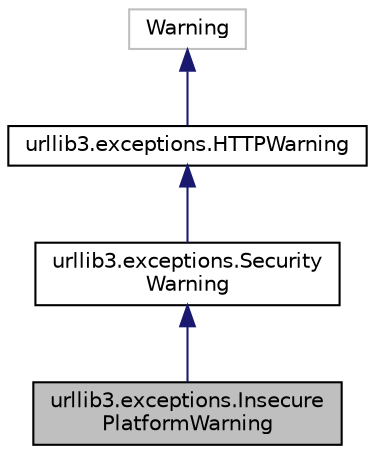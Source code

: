 digraph "urllib3.exceptions.InsecurePlatformWarning"
{
 // LATEX_PDF_SIZE
  edge [fontname="Helvetica",fontsize="10",labelfontname="Helvetica",labelfontsize="10"];
  node [fontname="Helvetica",fontsize="10",shape=record];
  Node1 [label="urllib3.exceptions.Insecure\lPlatformWarning",height=0.2,width=0.4,color="black", fillcolor="grey75", style="filled", fontcolor="black",tooltip=" "];
  Node2 -> Node1 [dir="back",color="midnightblue",fontsize="10",style="solid",fontname="Helvetica"];
  Node2 [label="urllib3.exceptions.Security\lWarning",height=0.2,width=0.4,color="black", fillcolor="white", style="filled",URL="$classurllib3_1_1exceptions_1_1SecurityWarning.html",tooltip=" "];
  Node3 -> Node2 [dir="back",color="midnightblue",fontsize="10",style="solid",fontname="Helvetica"];
  Node3 [label="urllib3.exceptions.HTTPWarning",height=0.2,width=0.4,color="black", fillcolor="white", style="filled",URL="$classurllib3_1_1exceptions_1_1HTTPWarning.html",tooltip=" "];
  Node4 -> Node3 [dir="back",color="midnightblue",fontsize="10",style="solid",fontname="Helvetica"];
  Node4 [label="Warning",height=0.2,width=0.4,color="grey75", fillcolor="white", style="filled",tooltip=" "];
}
